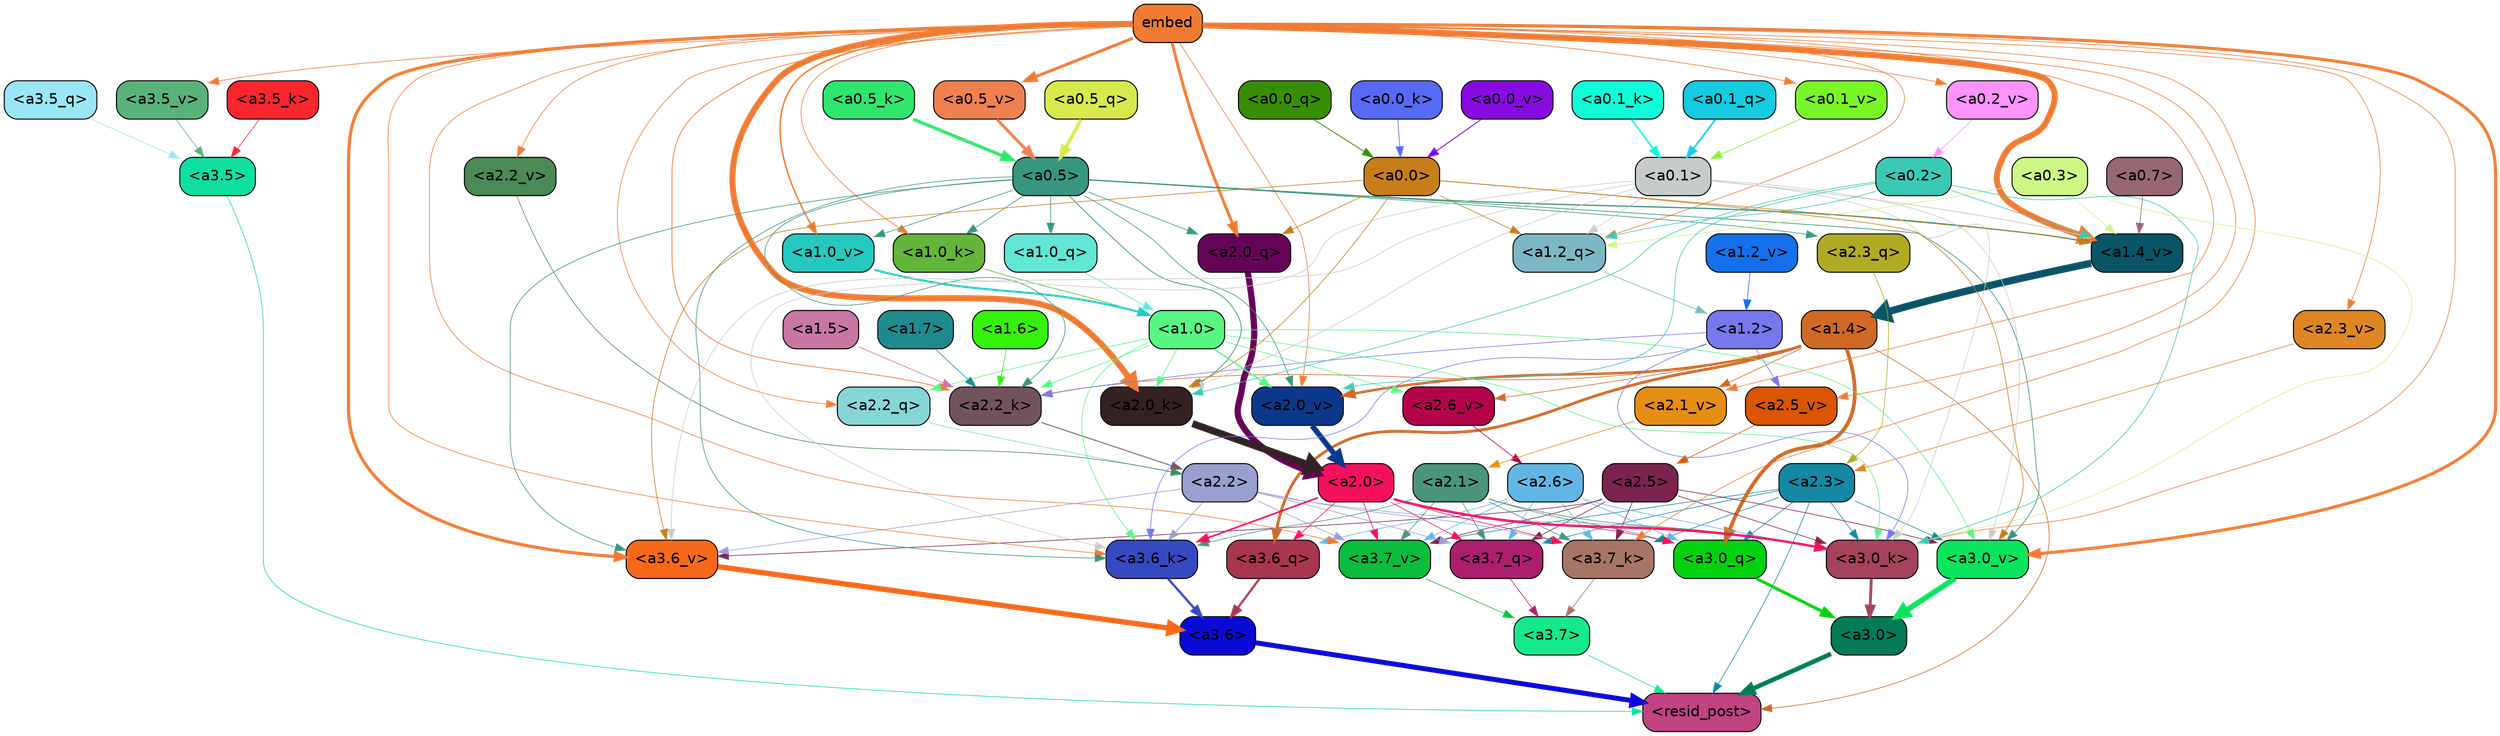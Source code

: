 strict digraph "" {
	graph [bgcolor=transparent,
		layout=dot,
		overlap=false,
		splines=true
	];
	"<a3.7>"	[color=black,
		fillcolor="#14e98d",
		fontname=Helvetica,
		shape=box,
		style="filled, rounded"];
	"<resid_post>"	[color=black,
		fillcolor="#c14381",
		fontname=Helvetica,
		shape=box,
		style="filled, rounded"];
	"<a3.7>" -> "<resid_post>"	[color="#14e98d",
		penwidth=0.6];
	"<a3.6>"	[color=black,
		fillcolor="#0a0ad8",
		fontname=Helvetica,
		shape=box,
		style="filled, rounded"];
	"<a3.6>" -> "<resid_post>"	[color="#0a0ad8",
		penwidth=4.670643210411072];
	"<a3.5>"	[color=black,
		fillcolor="#0fe0a2",
		fontname=Helvetica,
		shape=box,
		style="filled, rounded"];
	"<a3.5>" -> "<resid_post>"	[color="#0fe0a2",
		penwidth=0.6];
	"<a3.0>"	[color=black,
		fillcolor="#047b57",
		fontname=Helvetica,
		shape=box,
		style="filled, rounded"];
	"<a3.0>" -> "<resid_post>"	[color="#047b57",
		penwidth=4.246885180473328];
	"<a2.3>"	[color=black,
		fillcolor="#1488a4",
		fontname=Helvetica,
		shape=box,
		style="filled, rounded"];
	"<a2.3>" -> "<resid_post>"	[color="#1488a4",
		penwidth=0.6];
	"<a3.7_q>"	[color=black,
		fillcolor="#ac1e6e",
		fontname=Helvetica,
		shape=box,
		style="filled, rounded"];
	"<a2.3>" -> "<a3.7_q>"	[color="#1488a4",
		penwidth=0.6];
	"<a3.0_q>"	[color=black,
		fillcolor="#02d30e",
		fontname=Helvetica,
		shape=box,
		style="filled, rounded"];
	"<a2.3>" -> "<a3.0_q>"	[color="#1488a4",
		penwidth=0.6];
	"<a3.7_k>"	[color=black,
		fillcolor="#a77566",
		fontname=Helvetica,
		shape=box,
		style="filled, rounded"];
	"<a2.3>" -> "<a3.7_k>"	[color="#1488a4",
		penwidth=0.6];
	"<a3.0_k>"	[color=black,
		fillcolor="#a4435b",
		fontname=Helvetica,
		shape=box,
		style="filled, rounded"];
	"<a2.3>" -> "<a3.0_k>"	[color="#1488a4",
		penwidth=0.6];
	"<a3.7_v>"	[color=black,
		fillcolor="#0bbc3d",
		fontname=Helvetica,
		shape=box,
		style="filled, rounded"];
	"<a2.3>" -> "<a3.7_v>"	[color="#1488a4",
		penwidth=0.6];
	"<a3.0_v>"	[color=black,
		fillcolor="#0be45f",
		fontname=Helvetica,
		shape=box,
		style="filled, rounded"];
	"<a2.3>" -> "<a3.0_v>"	[color="#1488a4",
		penwidth=0.6];
	"<a1.4>"	[color=black,
		fillcolor="#cf6925",
		fontname=Helvetica,
		shape=box,
		style="filled, rounded"];
	"<a1.4>" -> "<resid_post>"	[color="#cf6925",
		penwidth=0.6];
	"<a3.6_q>"	[color=black,
		fillcolor="#a8364e",
		fontname=Helvetica,
		shape=box,
		style="filled, rounded"];
	"<a1.4>" -> "<a3.6_q>"	[color="#cf6925",
		penwidth=2.6487714648246765];
	"<a1.4>" -> "<a3.0_q>"	[color="#cf6925",
		penwidth=3.477886103093624];
	"<a2.2_k>"	[color=black,
		fillcolor="#72535b",
		fontname=Helvetica,
		shape=box,
		style="filled, rounded"];
	"<a1.4>" -> "<a2.2_k>"	[color="#cf6925",
		penwidth=0.6];
	"<a2.6_v>"	[color=black,
		fillcolor="#b5034a",
		fontname=Helvetica,
		shape=box,
		style="filled, rounded"];
	"<a1.4>" -> "<a2.6_v>"	[color="#cf6925",
		penwidth=0.6];
	"<a2.1_v>"	[color=black,
		fillcolor="#e68d14",
		fontname=Helvetica,
		shape=box,
		style="filled, rounded"];
	"<a1.4>" -> "<a2.1_v>"	[color="#cf6925",
		penwidth=0.6];
	"<a2.0_v>"	[color=black,
		fillcolor="#0c388b",
		fontname=Helvetica,
		shape=box,
		style="filled, rounded"];
	"<a1.4>" -> "<a2.0_v>"	[color="#cf6925",
		penwidth=2.3358620405197144];
	"<a3.7_q>" -> "<a3.7>"	[color="#ac1e6e",
		penwidth=0.6];
	"<a3.6_q>" -> "<a3.6>"	[color="#a8364e",
		penwidth=2.03758105635643];
	"<a3.5_q>"	[color=black,
		fillcolor="#99e6f6",
		fontname=Helvetica,
		shape=box,
		style="filled, rounded"];
	"<a3.5_q>" -> "<a3.5>"	[color="#99e6f6",
		penwidth=0.6];
	"<a3.0_q>" -> "<a3.0>"	[color="#02d30e",
		penwidth=2.8638100624084473];
	"<a3.7_k>" -> "<a3.7>"	[color="#a77566",
		penwidth=0.6];
	"<a3.6_k>"	[color=black,
		fillcolor="#354ac1",
		fontname=Helvetica,
		shape=box,
		style="filled, rounded"];
	"<a3.6_k>" -> "<a3.6>"	[color="#354ac1",
		penwidth=2.174198240041733];
	"<a3.5_k>"	[color=black,
		fillcolor="#fb262d",
		fontname=Helvetica,
		shape=box,
		style="filled, rounded"];
	"<a3.5_k>" -> "<a3.5>"	[color="#fb262d",
		penwidth=0.6];
	"<a3.0_k>" -> "<a3.0>"	[color="#a4435b",
		penwidth=2.6274144649505615];
	"<a3.7_v>" -> "<a3.7>"	[color="#0bbc3d",
		penwidth=0.6];
	"<a3.6_v>"	[color=black,
		fillcolor="#f7691a",
		fontname=Helvetica,
		shape=box,
		style="filled, rounded"];
	"<a3.6_v>" -> "<a3.6>"	[color="#f7691a",
		penwidth=5.002329230308533];
	"<a3.5_v>"	[color=black,
		fillcolor="#58b37a",
		fontname=Helvetica,
		shape=box,
		style="filled, rounded"];
	"<a3.5_v>" -> "<a3.5>"	[color="#58b37a",
		penwidth=0.6];
	"<a3.0_v>" -> "<a3.0>"	[color="#0be45f",
		penwidth=5.188832879066467];
	"<a2.6>"	[color=black,
		fillcolor="#62b6e5",
		fontname=Helvetica,
		shape=box,
		style="filled, rounded"];
	"<a2.6>" -> "<a3.7_q>"	[color="#62b6e5",
		penwidth=0.6];
	"<a2.6>" -> "<a3.6_q>"	[color="#62b6e5",
		penwidth=0.6];
	"<a2.6>" -> "<a3.0_q>"	[color="#62b6e5",
		penwidth=0.6];
	"<a2.6>" -> "<a3.7_k>"	[color="#62b6e5",
		penwidth=0.6];
	"<a2.6>" -> "<a3.0_k>"	[color="#62b6e5",
		penwidth=0.6];
	"<a2.6>" -> "<a3.7_v>"	[color="#62b6e5",
		penwidth=0.6];
	"<a2.5>"	[color=black,
		fillcolor="#7b234e",
		fontname=Helvetica,
		shape=box,
		style="filled, rounded"];
	"<a2.5>" -> "<a3.7_q>"	[color="#7b234e",
		penwidth=0.6];
	"<a2.5>" -> "<a3.7_k>"	[color="#7b234e",
		penwidth=0.6];
	"<a2.5>" -> "<a3.0_k>"	[color="#7b234e",
		penwidth=0.6];
	"<a2.5>" -> "<a3.7_v>"	[color="#7b234e",
		penwidth=0.6];
	"<a2.5>" -> "<a3.6_v>"	[color="#7b234e",
		penwidth=0.6];
	"<a2.5>" -> "<a3.0_v>"	[color="#7b234e",
		penwidth=0.6];
	"<a2.2>"	[color=black,
		fillcolor="#99a0d0",
		fontname=Helvetica,
		shape=box,
		style="filled, rounded"];
	"<a2.2>" -> "<a3.7_q>"	[color="#99a0d0",
		penwidth=0.6];
	"<a2.2>" -> "<a3.7_k>"	[color="#99a0d0",
		penwidth=0.6];
	"<a2.2>" -> "<a3.6_k>"	[color="#99a0d0",
		penwidth=0.6];
	"<a2.2>" -> "<a3.0_k>"	[color="#99a0d0",
		penwidth=0.6];
	"<a2.2>" -> "<a3.7_v>"	[color="#99a0d0",
		penwidth=0.6];
	"<a2.2>" -> "<a3.6_v>"	[color="#99a0d0",
		penwidth=0.6];
	"<a2.1>"	[color=black,
		fillcolor="#4b947e",
		fontname=Helvetica,
		shape=box,
		style="filled, rounded"];
	"<a2.1>" -> "<a3.7_q>"	[color="#4b947e",
		penwidth=0.6];
	"<a2.1>" -> "<a3.0_q>"	[color="#4b947e",
		penwidth=0.6];
	"<a2.1>" -> "<a3.7_k>"	[color="#4b947e",
		penwidth=0.6];
	"<a2.1>" -> "<a3.6_k>"	[color="#4b947e",
		penwidth=0.6];
	"<a2.1>" -> "<a3.0_k>"	[color="#4b947e",
		penwidth=0.6];
	"<a2.1>" -> "<a3.7_v>"	[color="#4b947e",
		penwidth=0.6];
	"<a2.0>"	[color=black,
		fillcolor="#f5105f",
		fontname=Helvetica,
		shape=box,
		style="filled, rounded"];
	"<a2.0>" -> "<a3.7_q>"	[color="#f5105f",
		penwidth=0.6];
	"<a2.0>" -> "<a3.6_q>"	[color="#f5105f",
		penwidth=0.6];
	"<a2.0>" -> "<a3.0_q>"	[color="#f5105f",
		penwidth=0.6];
	"<a2.0>" -> "<a3.7_k>"	[color="#f5105f",
		penwidth=0.6];
	"<a2.0>" -> "<a3.6_k>"	[color="#f5105f",
		penwidth=1.5417278409004211];
	"<a2.0>" -> "<a3.0_k>"	[color="#f5105f",
		penwidth=2.23091459274292];
	"<a2.0>" -> "<a3.7_v>"	[color="#f5105f",
		penwidth=0.6];
	embed	[color=black,
		fillcolor="#f07b33",
		fontname=Helvetica,
		shape=box,
		style="filled, rounded"];
	embed -> "<a3.7_k>"	[color="#f07b33",
		penwidth=0.6];
	embed -> "<a3.6_k>"	[color="#f07b33",
		penwidth=0.6];
	embed -> "<a3.0_k>"	[color="#f07b33",
		penwidth=0.6];
	embed -> "<a3.7_v>"	[color="#f07b33",
		penwidth=0.6];
	embed -> "<a3.6_v>"	[color="#f07b33",
		penwidth=2.9511587619781494];
	embed -> "<a3.5_v>"	[color="#f07b33",
		penwidth=0.6];
	embed -> "<a3.0_v>"	[color="#f07b33",
		penwidth=2.8577730655670166];
	"<a2.2_q>"	[color=black,
		fillcolor="#87d6d7",
		fontname=Helvetica,
		shape=box,
		style="filled, rounded"];
	embed -> "<a2.2_q>"	[color="#f07b33",
		penwidth=0.6];
	"<a2.0_q>"	[color=black,
		fillcolor="#650357",
		fontname=Helvetica,
		shape=box,
		style="filled, rounded"];
	embed -> "<a2.0_q>"	[color="#f07b33",
		penwidth=2.7340729534626007];
	embed -> "<a2.2_k>"	[color="#f07b33",
		penwidth=0.69573974609375];
	"<a2.0_k>"	[color=black,
		fillcolor="#342121",
		fontname=Helvetica,
		shape=box,
		style="filled, rounded"];
	embed -> "<a2.0_k>"	[color="#f07b33",
		penwidth=5.629883050918579];
	"<a2.5_v>"	[color=black,
		fillcolor="#db5502",
		fontname=Helvetica,
		shape=box,
		style="filled, rounded"];
	embed -> "<a2.5_v>"	[color="#f07b33",
		penwidth=0.6];
	"<a2.3_v>"	[color=black,
		fillcolor="#de8623",
		fontname=Helvetica,
		shape=box,
		style="filled, rounded"];
	embed -> "<a2.3_v>"	[color="#f07b33",
		penwidth=0.6];
	"<a2.2_v>"	[color=black,
		fillcolor="#4b8956",
		fontname=Helvetica,
		shape=box,
		style="filled, rounded"];
	embed -> "<a2.2_v>"	[color="#f07b33",
		penwidth=0.6];
	embed -> "<a2.1_v>"	[color="#f07b33",
		penwidth=0.6];
	embed -> "<a2.0_v>"	[color="#f07b33",
		penwidth=0.6];
	"<a1.2_q>"	[color=black,
		fillcolor="#7cb7c6",
		fontname=Helvetica,
		shape=box,
		style="filled, rounded"];
	embed -> "<a1.2_q>"	[color="#f07b33",
		penwidth=0.6];
	"<a1.0_k>"	[color=black,
		fillcolor="#64b53b",
		fontname=Helvetica,
		shape=box,
		style="filled, rounded"];
	embed -> "<a1.0_k>"	[color="#f07b33",
		penwidth=0.6];
	"<a1.4_v>"	[color=black,
		fillcolor="#095467",
		fontname=Helvetica,
		shape=box,
		style="filled, rounded"];
	embed -> "<a1.4_v>"	[color="#f07b33",
		penwidth=5.6260271072387695];
	"<a1.0_v>"	[color=black,
		fillcolor="#25c9c0",
		fontname=Helvetica,
		shape=box,
		style="filled, rounded"];
	embed -> "<a1.0_v>"	[color="#f07b33",
		penwidth=1.3646823167800903];
	"<a0.5_v>"	[color=black,
		fillcolor="#ef804f",
		fontname=Helvetica,
		shape=box,
		style="filled, rounded"];
	embed -> "<a0.5_v>"	[color="#f07b33",
		penwidth=2.755969077348709];
	"<a0.2_v>"	[color=black,
		fillcolor="#ff93fe",
		fontname=Helvetica,
		shape=box,
		style="filled, rounded"];
	embed -> "<a0.2_v>"	[color="#f07b33",
		penwidth=0.6];
	"<a0.1_v>"	[color=black,
		fillcolor="#78f628",
		fontname=Helvetica,
		shape=box,
		style="filled, rounded"];
	embed -> "<a0.1_v>"	[color="#f07b33",
		penwidth=0.6];
	"<a1.2>"	[color=black,
		fillcolor="#7678ec",
		fontname=Helvetica,
		shape=box,
		style="filled, rounded"];
	"<a1.2>" -> "<a3.6_k>"	[color="#7678ec",
		penwidth=0.6];
	"<a1.2>" -> "<a3.0_k>"	[color="#7678ec",
		penwidth=0.6];
	"<a1.2>" -> "<a2.2_k>"	[color="#7678ec",
		penwidth=0.6];
	"<a1.2>" -> "<a2.5_v>"	[color="#7678ec",
		penwidth=0.6];
	"<a1.0>"	[color=black,
		fillcolor="#58f683",
		fontname=Helvetica,
		shape=box,
		style="filled, rounded"];
	"<a1.0>" -> "<a3.6_k>"	[color="#58f683",
		penwidth=0.6];
	"<a1.0>" -> "<a3.0_k>"	[color="#58f683",
		penwidth=0.6];
	"<a1.0>" -> "<a3.0_v>"	[color="#58f683",
		penwidth=0.6];
	"<a1.0>" -> "<a2.2_q>"	[color="#58f683",
		penwidth=0.6];
	"<a1.0>" -> "<a2.2_k>"	[color="#58f683",
		penwidth=0.6];
	"<a1.0>" -> "<a2.0_k>"	[color="#58f683",
		penwidth=0.6];
	"<a1.0>" -> "<a2.6_v>"	[color="#58f683",
		penwidth=0.6];
	"<a1.0>" -> "<a2.0_v>"	[color="#58f683",
		penwidth=1.3103609085083008];
	"<a0.5>"	[color=black,
		fillcolor="#379680",
		fontname=Helvetica,
		shape=box,
		style="filled, rounded"];
	"<a0.5>" -> "<a3.6_k>"	[color="#379680",
		penwidth=0.6];
	"<a0.5>" -> "<a3.6_v>"	[color="#379680",
		penwidth=0.6];
	"<a0.5>" -> "<a3.0_v>"	[color="#379680",
		penwidth=0.6446345448493958];
	"<a2.3_q>"	[color=black,
		fillcolor="#b0ab25",
		fontname=Helvetica,
		shape=box,
		style="filled, rounded"];
	"<a0.5>" -> "<a2.3_q>"	[color="#379680",
		penwidth=0.6];
	"<a0.5>" -> "<a2.0_q>"	[color="#379680",
		penwidth=0.6];
	"<a0.5>" -> "<a2.2_k>"	[color="#379680",
		penwidth=0.6];
	"<a0.5>" -> "<a2.0_k>"	[color="#379680",
		penwidth=0.7065601348876953];
	"<a0.5>" -> "<a2.0_v>"	[color="#379680",
		penwidth=0.6];
	"<a1.0_q>"	[color=black,
		fillcolor="#62e6d5",
		fontname=Helvetica,
		shape=box,
		style="filled, rounded"];
	"<a0.5>" -> "<a1.0_q>"	[color="#379680",
		penwidth=0.6];
	"<a0.5>" -> "<a1.0_k>"	[color="#379680",
		penwidth=0.6];
	"<a0.5>" -> "<a1.4_v>"	[color="#379680",
		penwidth=1.1228110790252686];
	"<a0.5>" -> "<a1.0_v>"	[color="#379680",
		penwidth=0.6];
	"<a0.1>"	[color=black,
		fillcolor="#c8ccc9",
		fontname=Helvetica,
		shape=box,
		style="filled, rounded"];
	"<a0.1>" -> "<a3.6_k>"	[color="#c8ccc9",
		penwidth=0.6];
	"<a0.1>" -> "<a3.0_k>"	[color="#c8ccc9",
		penwidth=0.6];
	"<a0.1>" -> "<a3.6_v>"	[color="#c8ccc9",
		penwidth=0.6];
	"<a0.1>" -> "<a3.0_v>"	[color="#c8ccc9",
		penwidth=0.6];
	"<a0.1>" -> "<a2.0_k>"	[color="#c8ccc9",
		penwidth=0.6];
	"<a0.1>" -> "<a1.2_q>"	[color="#c8ccc9",
		penwidth=0.6];
	"<a0.1>" -> "<a1.4_v>"	[color="#c8ccc9",
		penwidth=0.7182521820068359];
	"<a0.3>"	[color=black,
		fillcolor="#cdf785",
		fontname=Helvetica,
		shape=box,
		style="filled, rounded"];
	"<a0.3>" -> "<a3.0_k>"	[color="#cdf785",
		penwidth=0.6];
	"<a0.3>" -> "<a1.2_q>"	[color="#cdf785",
		penwidth=0.6];
	"<a0.3>" -> "<a1.4_v>"	[color="#cdf785",
		penwidth=0.6];
	"<a0.2>"	[color=black,
		fillcolor="#3acab3",
		fontname=Helvetica,
		shape=box,
		style="filled, rounded"];
	"<a0.2>" -> "<a3.0_k>"	[color="#3acab3",
		penwidth=0.6];
	"<a0.2>" -> "<a2.0_k>"	[color="#3acab3",
		penwidth=0.6];
	"<a0.2>" -> "<a2.0_v>"	[color="#3acab3",
		penwidth=0.6];
	"<a0.2>" -> "<a1.2_q>"	[color="#3acab3",
		penwidth=0.6];
	"<a0.2>" -> "<a1.4_v>"	[color="#3acab3",
		penwidth=0.6];
	"<a0.0>"	[color=black,
		fillcolor="#c67d1a",
		fontname=Helvetica,
		shape=box,
		style="filled, rounded"];
	"<a0.0>" -> "<a3.6_v>"	[color="#c67d1a",
		penwidth=0.6];
	"<a0.0>" -> "<a3.0_v>"	[color="#c67d1a",
		penwidth=0.6];
	"<a0.0>" -> "<a2.0_q>"	[color="#c67d1a",
		penwidth=0.6];
	"<a0.0>" -> "<a2.0_k>"	[color="#c67d1a",
		penwidth=0.6];
	"<a0.0>" -> "<a1.2_q>"	[color="#c67d1a",
		penwidth=0.6];
	"<a0.0>" -> "<a1.4_v>"	[color="#c67d1a",
		penwidth=0.6];
	"<a2.3_q>" -> "<a2.3>"	[color="#b0ab25",
		penwidth=0.6];
	"<a2.2_q>" -> "<a2.2>"	[color="#87d6d7",
		penwidth=0.6407594680786133];
	"<a2.0_q>" -> "<a2.0>"	[color="#650357",
		penwidth=5.885338068008423];
	"<a2.2_k>" -> "<a2.2>"	[color="#72535b",
		penwidth=0.7811911106109619];
	"<a2.0_k>" -> "<a2.0>"	[color="#342121",
		penwidth=6.657835483551025];
	"<a2.6_v>" -> "<a2.6>"	[color="#b5034a",
		penwidth=0.6];
	"<a2.5_v>" -> "<a2.5>"	[color="#db5502",
		penwidth=0.6];
	"<a2.3_v>" -> "<a2.3>"	[color="#de8623",
		penwidth=0.6];
	"<a2.2_v>" -> "<a2.2>"	[color="#4b8956",
		penwidth=0.6];
	"<a2.1_v>" -> "<a2.1>"	[color="#e68d14",
		penwidth=0.6];
	"<a2.0_v>" -> "<a2.0>"	[color="#0c388b",
		penwidth=5.070239782333374];
	"<a1.7>"	[color=black,
		fillcolor="#1f898d",
		fontname=Helvetica,
		shape=box,
		style="filled, rounded"];
	"<a1.7>" -> "<a2.2_k>"	[color="#1f898d",
		penwidth=0.6];
	"<a1.6>"	[color=black,
		fillcolor="#34f20a",
		fontname=Helvetica,
		shape=box,
		style="filled, rounded"];
	"<a1.6>" -> "<a2.2_k>"	[color="#34f20a",
		penwidth=0.6];
	"<a1.5>"	[color=black,
		fillcolor="#c877a2",
		fontname=Helvetica,
		shape=box,
		style="filled, rounded"];
	"<a1.5>" -> "<a2.2_k>"	[color="#c877a2",
		penwidth=0.6];
	"<a1.2_q>" -> "<a1.2>"	[color="#7cb7c6",
		penwidth=0.6509807109832764];
	"<a1.0_q>" -> "<a1.0>"	[color="#62e6d5",
		penwidth=0.6];
	"<a1.0_k>" -> "<a1.0>"	[color="#64b53b",
		penwidth=0.6];
	"<a1.4_v>" -> "<a1.4>"	[color="#095467",
		penwidth=6.8020641803741455];
	"<a1.2_v>"	[color=black,
		fillcolor="#1570eb",
		fontname=Helvetica,
		shape=box,
		style="filled, rounded"];
	"<a1.2_v>" -> "<a1.2>"	[color="#1570eb",
		penwidth=0.6];
	"<a1.0_v>" -> "<a1.0>"	[color="#25c9c0",
		penwidth=1.9194684028625488];
	"<a0.7>"	[color=black,
		fillcolor="#976872",
		fontname=Helvetica,
		shape=box,
		style="filled, rounded"];
	"<a0.7>" -> "<a1.4_v>"	[color="#976872",
		penwidth=0.6];
	"<a0.5_q>"	[color=black,
		fillcolor="#d7e94c",
		fontname=Helvetica,
		shape=box,
		style="filled, rounded"];
	"<a0.5_q>" -> "<a0.5>"	[color="#d7e94c",
		penwidth=3.1389458179473877];
	"<a0.1_q>"	[color=black,
		fillcolor="#14cbe1",
		fontname=Helvetica,
		shape=box,
		style="filled, rounded"];
	"<a0.1_q>" -> "<a0.1>"	[color="#14cbe1",
		penwidth=1.6300894021987915];
	"<a0.0_q>"	[color=black,
		fillcolor="#388e03",
		fontname=Helvetica,
		shape=box,
		style="filled, rounded"];
	"<a0.0_q>" -> "<a0.0>"	[color="#388e03",
		penwidth=0.7752697467803955];
	"<a0.5_k>"	[color=black,
		fillcolor="#2fe56d",
		fontname=Helvetica,
		shape=box,
		style="filled, rounded"];
	"<a0.5_k>" -> "<a0.5>"	[color="#2fe56d",
		penwidth=3.0673399455845356];
	"<a0.1_k>"	[color=black,
		fillcolor="#10fdd9",
		fontname=Helvetica,
		shape=box,
		style="filled, rounded"];
	"<a0.1_k>" -> "<a0.1>"	[color="#10fdd9",
		penwidth=1.5990318059921265];
	"<a0.0_k>"	[color=black,
		fillcolor="#566af5",
		fontname=Helvetica,
		shape=box,
		style="filled, rounded"];
	"<a0.0_k>" -> "<a0.0>"	[color="#566af5",
		penwidth=0.6266229152679443];
	"<a0.5_v>" -> "<a0.5>"	[color="#ef804f",
		penwidth=2.801039695739746];
	"<a0.2_v>" -> "<a0.2>"	[color="#ff93fe",
		penwidth=0.6];
	"<a0.1_v>" -> "<a0.1>"	[color="#78f628",
		penwidth=0.6];
	"<a0.0_v>"	[color=black,
		fillcolor="#870ae1",
		fontname=Helvetica,
		shape=box,
		style="filled, rounded"];
	"<a0.0_v>" -> "<a0.0>"	[color="#870ae1",
		penwidth=0.8729791641235352];
}
